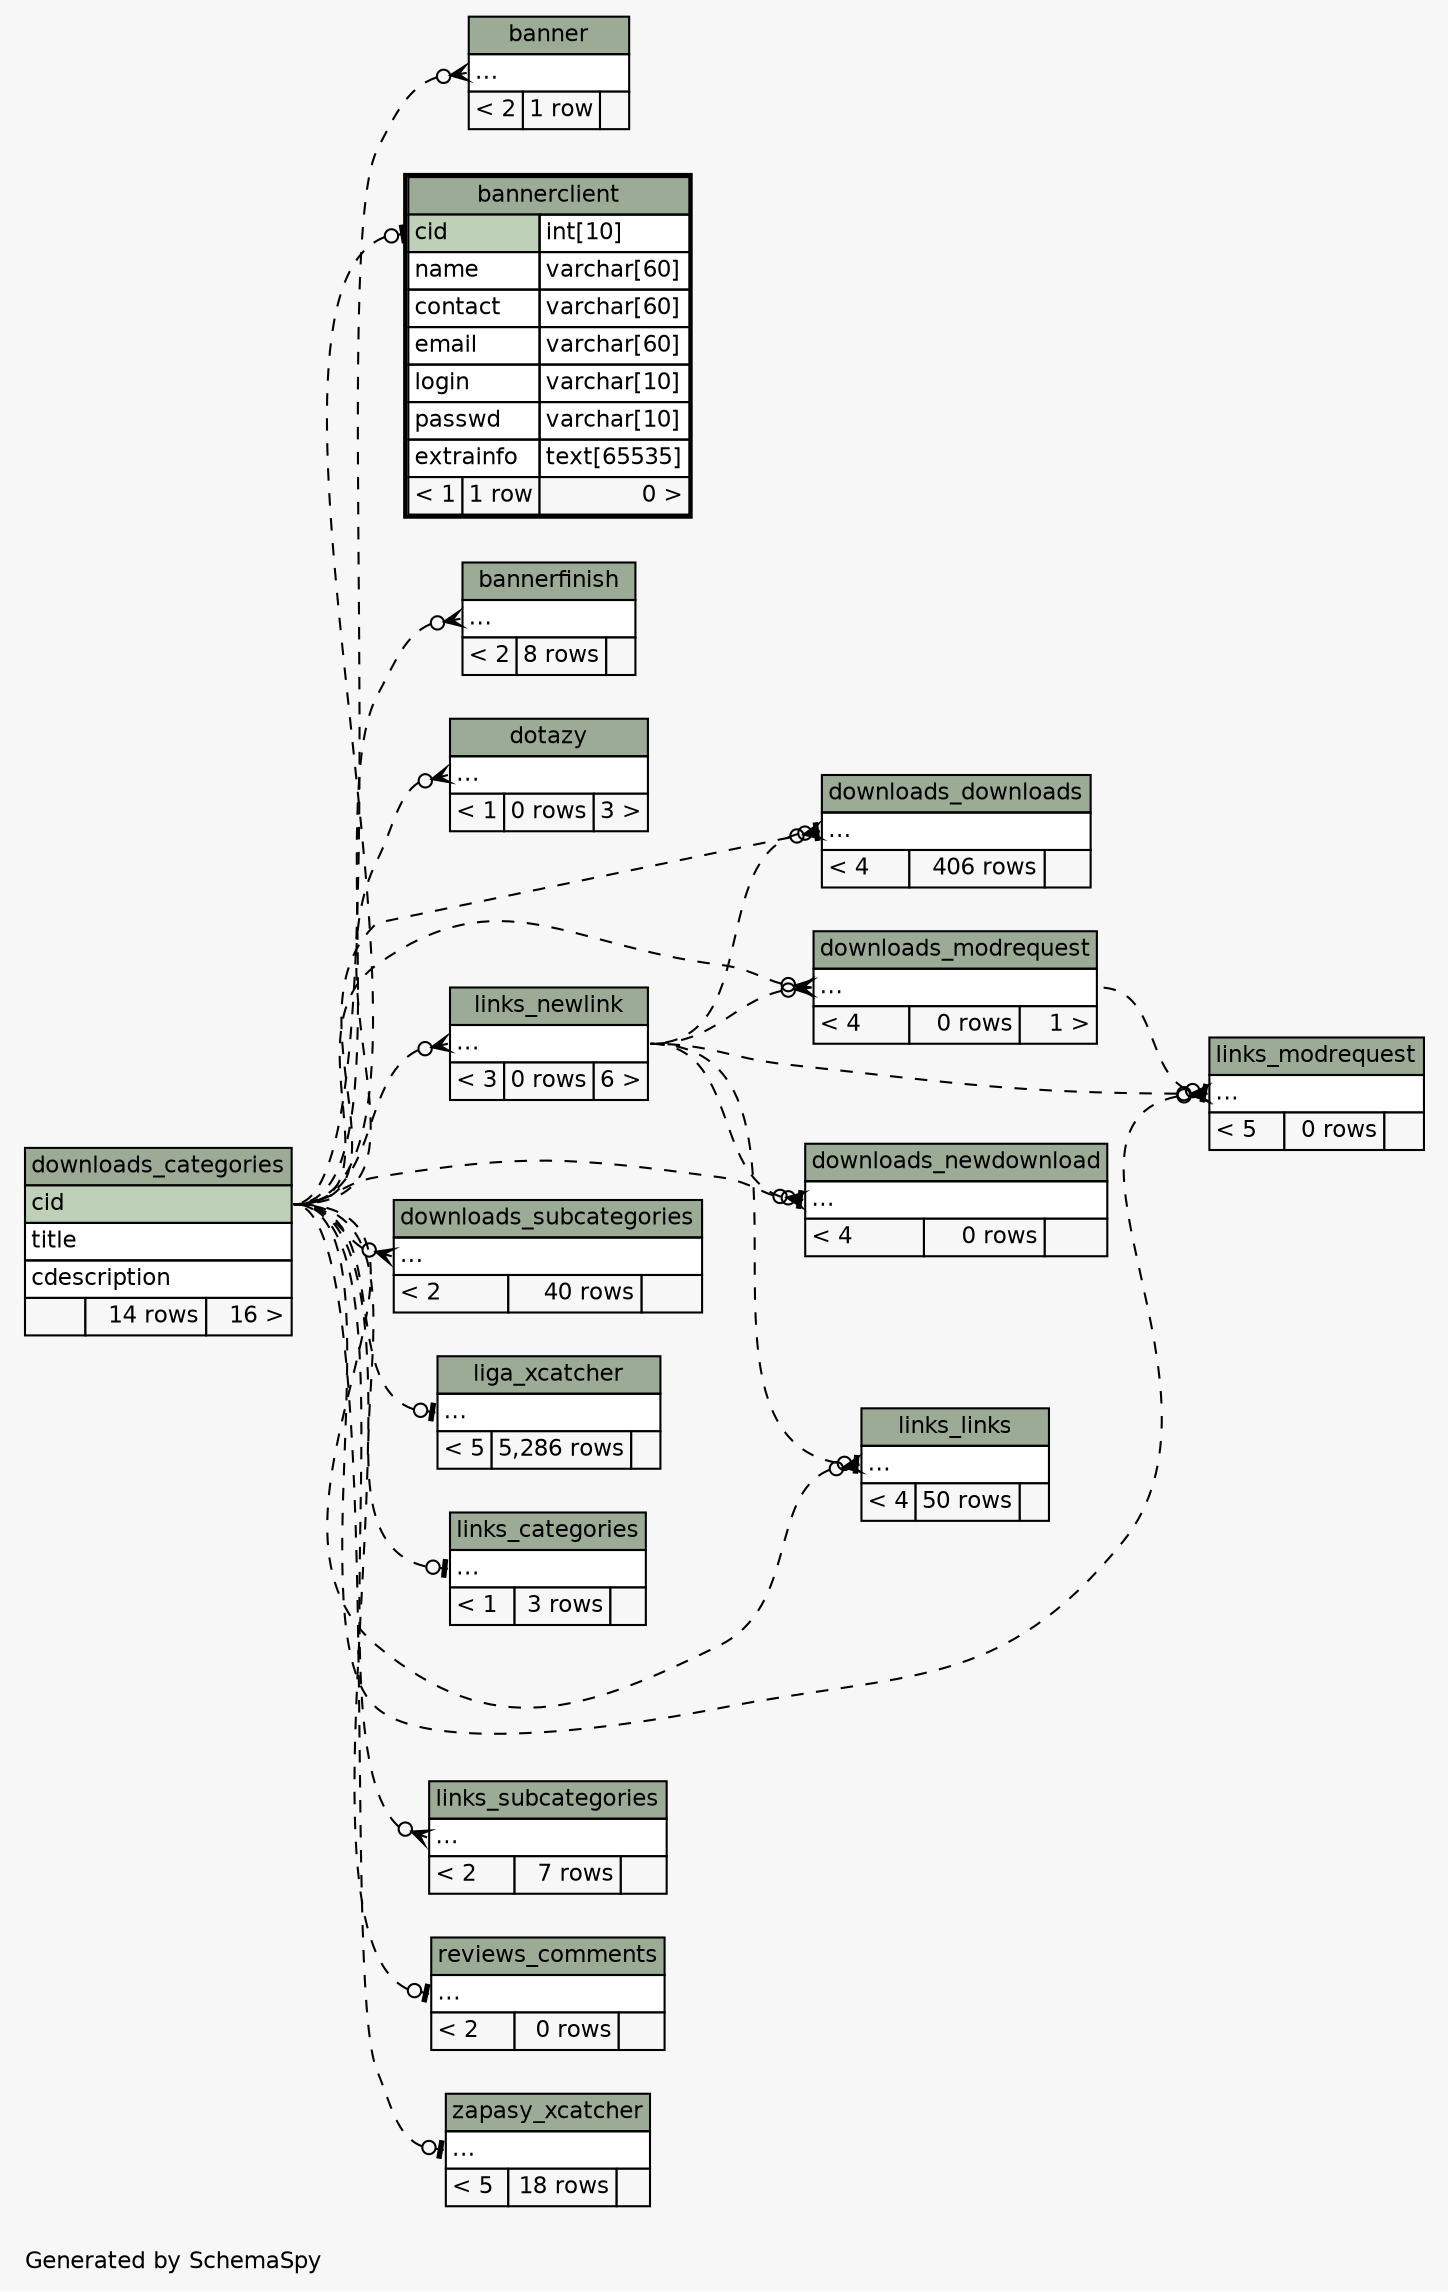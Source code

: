 // dot 2.38.0 on Mac OS X 10.9.4
// SchemaSpy rev 590
digraph "impliedTwoDegreesRelationshipsDiagram" {
  graph [
    rankdir="RL"
    bgcolor="#f7f7f7"
    label="\nGenerated by SchemaSpy"
    labeljust="l"
    nodesep="0.18"
    ranksep="0.46"
    fontname="Helvetica"
    fontsize="11"
  ];
  node [
    fontname="Helvetica"
    fontsize="11"
    shape="plaintext"
  ];
  edge [
    arrowsize="0.8"
  ];
  "banner":"elipses":w -> "downloads_categories":"cid":e [arrowhead=none dir=back arrowtail=crowodot style=dashed];
  "bannerclient":"cid":w -> "downloads_categories":"cid":e [arrowhead=none dir=back arrowtail=teeodot style=dashed];
  "bannerfinish":"elipses":w -> "downloads_categories":"cid":e [arrowhead=none dir=back arrowtail=crowodot style=dashed];
  "dotazy":"elipses":w -> "downloads_categories":"cid":e [arrowhead=none dir=back arrowtail=crowodot style=dashed];
  "downloads_downloads":"elipses":w -> "downloads_categories":"cid":e [arrowhead=none dir=back arrowtail=crowodot style=dashed];
  "downloads_downloads":"elipses":w -> "links_newlink":"elipses":e [arrowhead=none dir=back arrowtail=teeodot style=dashed];
  "downloads_modrequest":"elipses":w -> "downloads_categories":"cid":e [arrowhead=none dir=back arrowtail=crowodot style=dashed];
  "downloads_modrequest":"elipses":w -> "links_newlink":"elipses":e [arrowhead=none dir=back arrowtail=crowodot style=dashed];
  "downloads_newdownload":"elipses":w -> "downloads_categories":"cid":e [arrowhead=none dir=back arrowtail=crowodot style=dashed];
  "downloads_newdownload":"elipses":w -> "links_newlink":"elipses":e [arrowhead=none dir=back arrowtail=teeodot style=dashed];
  "downloads_subcategories":"elipses":w -> "downloads_categories":"cid":e [arrowhead=none dir=back arrowtail=crowodot style=dashed];
  "liga_xcatcher":"elipses":w -> "downloads_categories":"cid":e [arrowhead=none dir=back arrowtail=teeodot style=dashed];
  "links_categories":"elipses":w -> "downloads_categories":"cid":e [arrowhead=none dir=back arrowtail=teeodot style=dashed];
  "links_links":"elipses":w -> "downloads_categories":"cid":e [arrowhead=none dir=back arrowtail=crowodot style=dashed];
  "links_links":"elipses":w -> "links_newlink":"elipses":e [arrowhead=none dir=back arrowtail=teeodot style=dashed];
  "links_modrequest":"elipses":w -> "downloads_categories":"cid":e [arrowhead=none dir=back arrowtail=crowodot style=dashed];
  "links_modrequest":"elipses":w -> "links_newlink":"elipses":e [arrowhead=none dir=back arrowtail=crowodot style=dashed];
  "links_modrequest":"elipses":w -> "downloads_modrequest":"elipses":e [arrowhead=none dir=back arrowtail=teeodot style=dashed];
  "links_newlink":"elipses":w -> "downloads_categories":"cid":e [arrowhead=none dir=back arrowtail=crowodot style=dashed];
  "links_subcategories":"elipses":w -> "downloads_categories":"cid":e [arrowhead=none dir=back arrowtail=crowodot style=dashed];
  "reviews_comments":"elipses":w -> "downloads_categories":"cid":e [arrowhead=none dir=back arrowtail=teeodot style=dashed];
  "zapasy_xcatcher":"elipses":w -> "downloads_categories":"cid":e [arrowhead=none dir=back arrowtail=teeodot style=dashed];
  "banner" [
    label=<
    <TABLE BORDER="0" CELLBORDER="1" CELLSPACING="0" BGCOLOR="#ffffff">
      <TR><TD COLSPAN="3" BGCOLOR="#9bab96" ALIGN="CENTER">banner</TD></TR>
      <TR><TD PORT="elipses" COLSPAN="3" ALIGN="LEFT">...</TD></TR>
      <TR><TD ALIGN="LEFT" BGCOLOR="#f7f7f7">&lt; 2</TD><TD ALIGN="RIGHT" BGCOLOR="#f7f7f7">1 row</TD><TD ALIGN="RIGHT" BGCOLOR="#f7f7f7">  </TD></TR>
    </TABLE>>
    URL="banner.html"
    tooltip="banner"
  ];
  "bannerclient" [
    label=<
    <TABLE BORDER="2" CELLBORDER="1" CELLSPACING="0" BGCOLOR="#ffffff">
      <TR><TD COLSPAN="3" BGCOLOR="#9bab96" ALIGN="CENTER">bannerclient</TD></TR>
      <TR><TD PORT="cid" COLSPAN="2" BGCOLOR="#bed1b8" ALIGN="LEFT">cid</TD><TD PORT="cid.type" ALIGN="LEFT">int[10]</TD></TR>
      <TR><TD PORT="name" COLSPAN="2" ALIGN="LEFT">name</TD><TD PORT="name.type" ALIGN="LEFT">varchar[60]</TD></TR>
      <TR><TD PORT="contact" COLSPAN="2" ALIGN="LEFT">contact</TD><TD PORT="contact.type" ALIGN="LEFT">varchar[60]</TD></TR>
      <TR><TD PORT="email" COLSPAN="2" ALIGN="LEFT">email</TD><TD PORT="email.type" ALIGN="LEFT">varchar[60]</TD></TR>
      <TR><TD PORT="login" COLSPAN="2" ALIGN="LEFT">login</TD><TD PORT="login.type" ALIGN="LEFT">varchar[10]</TD></TR>
      <TR><TD PORT="passwd" COLSPAN="2" ALIGN="LEFT">passwd</TD><TD PORT="passwd.type" ALIGN="LEFT">varchar[10]</TD></TR>
      <TR><TD PORT="extrainfo" COLSPAN="2" ALIGN="LEFT">extrainfo</TD><TD PORT="extrainfo.type" ALIGN="LEFT">text[65535]</TD></TR>
      <TR><TD ALIGN="LEFT" BGCOLOR="#f7f7f7">&lt; 1</TD><TD ALIGN="RIGHT" BGCOLOR="#f7f7f7">1 row</TD><TD ALIGN="RIGHT" BGCOLOR="#f7f7f7">0 &gt;</TD></TR>
    </TABLE>>
    URL="bannerclient.html"
    tooltip="bannerclient"
  ];
  "bannerfinish" [
    label=<
    <TABLE BORDER="0" CELLBORDER="1" CELLSPACING="0" BGCOLOR="#ffffff">
      <TR><TD COLSPAN="3" BGCOLOR="#9bab96" ALIGN="CENTER">bannerfinish</TD></TR>
      <TR><TD PORT="elipses" COLSPAN="3" ALIGN="LEFT">...</TD></TR>
      <TR><TD ALIGN="LEFT" BGCOLOR="#f7f7f7">&lt; 2</TD><TD ALIGN="RIGHT" BGCOLOR="#f7f7f7">8 rows</TD><TD ALIGN="RIGHT" BGCOLOR="#f7f7f7">  </TD></TR>
    </TABLE>>
    URL="bannerfinish.html"
    tooltip="bannerfinish"
  ];
  "dotazy" [
    label=<
    <TABLE BORDER="0" CELLBORDER="1" CELLSPACING="0" BGCOLOR="#ffffff">
      <TR><TD COLSPAN="3" BGCOLOR="#9bab96" ALIGN="CENTER">dotazy</TD></TR>
      <TR><TD PORT="elipses" COLSPAN="3" ALIGN="LEFT">...</TD></TR>
      <TR><TD ALIGN="LEFT" BGCOLOR="#f7f7f7">&lt; 1</TD><TD ALIGN="RIGHT" BGCOLOR="#f7f7f7">0 rows</TD><TD ALIGN="RIGHT" BGCOLOR="#f7f7f7">3 &gt;</TD></TR>
    </TABLE>>
    URL="dotazy.html"
    tooltip="dotazy"
  ];
  "downloads_categories" [
    label=<
    <TABLE BORDER="0" CELLBORDER="1" CELLSPACING="0" BGCOLOR="#ffffff">
      <TR><TD COLSPAN="3" BGCOLOR="#9bab96" ALIGN="CENTER">downloads_categories</TD></TR>
      <TR><TD PORT="cid" COLSPAN="3" BGCOLOR="#bed1b8" ALIGN="LEFT">cid</TD></TR>
      <TR><TD PORT="title" COLSPAN="3" ALIGN="LEFT">title</TD></TR>
      <TR><TD PORT="cdescription" COLSPAN="3" ALIGN="LEFT">cdescription</TD></TR>
      <TR><TD ALIGN="LEFT" BGCOLOR="#f7f7f7">  </TD><TD ALIGN="RIGHT" BGCOLOR="#f7f7f7">14 rows</TD><TD ALIGN="RIGHT" BGCOLOR="#f7f7f7">16 &gt;</TD></TR>
    </TABLE>>
    URL="downloads_categories.html"
    tooltip="downloads_categories"
  ];
  "downloads_downloads" [
    label=<
    <TABLE BORDER="0" CELLBORDER="1" CELLSPACING="0" BGCOLOR="#ffffff">
      <TR><TD COLSPAN="3" BGCOLOR="#9bab96" ALIGN="CENTER">downloads_downloads</TD></TR>
      <TR><TD PORT="elipses" COLSPAN="3" ALIGN="LEFT">...</TD></TR>
      <TR><TD ALIGN="LEFT" BGCOLOR="#f7f7f7">&lt; 4</TD><TD ALIGN="RIGHT" BGCOLOR="#f7f7f7">406 rows</TD><TD ALIGN="RIGHT" BGCOLOR="#f7f7f7">  </TD></TR>
    </TABLE>>
    URL="downloads_downloads.html"
    tooltip="downloads_downloads"
  ];
  "downloads_modrequest" [
    label=<
    <TABLE BORDER="0" CELLBORDER="1" CELLSPACING="0" BGCOLOR="#ffffff">
      <TR><TD COLSPAN="3" BGCOLOR="#9bab96" ALIGN="CENTER">downloads_modrequest</TD></TR>
      <TR><TD PORT="elipses" COLSPAN="3" ALIGN="LEFT">...</TD></TR>
      <TR><TD ALIGN="LEFT" BGCOLOR="#f7f7f7">&lt; 4</TD><TD ALIGN="RIGHT" BGCOLOR="#f7f7f7">0 rows</TD><TD ALIGN="RIGHT" BGCOLOR="#f7f7f7">1 &gt;</TD></TR>
    </TABLE>>
    URL="downloads_modrequest.html"
    tooltip="downloads_modrequest"
  ];
  "downloads_newdownload" [
    label=<
    <TABLE BORDER="0" CELLBORDER="1" CELLSPACING="0" BGCOLOR="#ffffff">
      <TR><TD COLSPAN="3" BGCOLOR="#9bab96" ALIGN="CENTER">downloads_newdownload</TD></TR>
      <TR><TD PORT="elipses" COLSPAN="3" ALIGN="LEFT">...</TD></TR>
      <TR><TD ALIGN="LEFT" BGCOLOR="#f7f7f7">&lt; 4</TD><TD ALIGN="RIGHT" BGCOLOR="#f7f7f7">0 rows</TD><TD ALIGN="RIGHT" BGCOLOR="#f7f7f7">  </TD></TR>
    </TABLE>>
    URL="downloads_newdownload.html"
    tooltip="downloads_newdownload"
  ];
  "downloads_subcategories" [
    label=<
    <TABLE BORDER="0" CELLBORDER="1" CELLSPACING="0" BGCOLOR="#ffffff">
      <TR><TD COLSPAN="3" BGCOLOR="#9bab96" ALIGN="CENTER">downloads_subcategories</TD></TR>
      <TR><TD PORT="elipses" COLSPAN="3" ALIGN="LEFT">...</TD></TR>
      <TR><TD ALIGN="LEFT" BGCOLOR="#f7f7f7">&lt; 2</TD><TD ALIGN="RIGHT" BGCOLOR="#f7f7f7">40 rows</TD><TD ALIGN="RIGHT" BGCOLOR="#f7f7f7">  </TD></TR>
    </TABLE>>
    URL="downloads_subcategories.html"
    tooltip="downloads_subcategories"
  ];
  "liga_xcatcher" [
    label=<
    <TABLE BORDER="0" CELLBORDER="1" CELLSPACING="0" BGCOLOR="#ffffff">
      <TR><TD COLSPAN="3" BGCOLOR="#9bab96" ALIGN="CENTER">liga_xcatcher</TD></TR>
      <TR><TD PORT="elipses" COLSPAN="3" ALIGN="LEFT">...</TD></TR>
      <TR><TD ALIGN="LEFT" BGCOLOR="#f7f7f7">&lt; 5</TD><TD ALIGN="RIGHT" BGCOLOR="#f7f7f7">5,286 rows</TD><TD ALIGN="RIGHT" BGCOLOR="#f7f7f7">  </TD></TR>
    </TABLE>>
    URL="liga_xcatcher.html"
    tooltip="liga_xcatcher"
  ];
  "links_categories" [
    label=<
    <TABLE BORDER="0" CELLBORDER="1" CELLSPACING="0" BGCOLOR="#ffffff">
      <TR><TD COLSPAN="3" BGCOLOR="#9bab96" ALIGN="CENTER">links_categories</TD></TR>
      <TR><TD PORT="elipses" COLSPAN="3" ALIGN="LEFT">...</TD></TR>
      <TR><TD ALIGN="LEFT" BGCOLOR="#f7f7f7">&lt; 1</TD><TD ALIGN="RIGHT" BGCOLOR="#f7f7f7">3 rows</TD><TD ALIGN="RIGHT" BGCOLOR="#f7f7f7">  </TD></TR>
    </TABLE>>
    URL="links_categories.html"
    tooltip="links_categories"
  ];
  "links_links" [
    label=<
    <TABLE BORDER="0" CELLBORDER="1" CELLSPACING="0" BGCOLOR="#ffffff">
      <TR><TD COLSPAN="3" BGCOLOR="#9bab96" ALIGN="CENTER">links_links</TD></TR>
      <TR><TD PORT="elipses" COLSPAN="3" ALIGN="LEFT">...</TD></TR>
      <TR><TD ALIGN="LEFT" BGCOLOR="#f7f7f7">&lt; 4</TD><TD ALIGN="RIGHT" BGCOLOR="#f7f7f7">50 rows</TD><TD ALIGN="RIGHT" BGCOLOR="#f7f7f7">  </TD></TR>
    </TABLE>>
    URL="links_links.html"
    tooltip="links_links"
  ];
  "links_modrequest" [
    label=<
    <TABLE BORDER="0" CELLBORDER="1" CELLSPACING="0" BGCOLOR="#ffffff">
      <TR><TD COLSPAN="3" BGCOLOR="#9bab96" ALIGN="CENTER">links_modrequest</TD></TR>
      <TR><TD PORT="elipses" COLSPAN="3" ALIGN="LEFT">...</TD></TR>
      <TR><TD ALIGN="LEFT" BGCOLOR="#f7f7f7">&lt; 5</TD><TD ALIGN="RIGHT" BGCOLOR="#f7f7f7">0 rows</TD><TD ALIGN="RIGHT" BGCOLOR="#f7f7f7">  </TD></TR>
    </TABLE>>
    URL="links_modrequest.html"
    tooltip="links_modrequest"
  ];
  "links_newlink" [
    label=<
    <TABLE BORDER="0" CELLBORDER="1" CELLSPACING="0" BGCOLOR="#ffffff">
      <TR><TD COLSPAN="3" BGCOLOR="#9bab96" ALIGN="CENTER">links_newlink</TD></TR>
      <TR><TD PORT="elipses" COLSPAN="3" ALIGN="LEFT">...</TD></TR>
      <TR><TD ALIGN="LEFT" BGCOLOR="#f7f7f7">&lt; 3</TD><TD ALIGN="RIGHT" BGCOLOR="#f7f7f7">0 rows</TD><TD ALIGN="RIGHT" BGCOLOR="#f7f7f7">6 &gt;</TD></TR>
    </TABLE>>
    URL="links_newlink.html"
    tooltip="links_newlink"
  ];
  "links_subcategories" [
    label=<
    <TABLE BORDER="0" CELLBORDER="1" CELLSPACING="0" BGCOLOR="#ffffff">
      <TR><TD COLSPAN="3" BGCOLOR="#9bab96" ALIGN="CENTER">links_subcategories</TD></TR>
      <TR><TD PORT="elipses" COLSPAN="3" ALIGN="LEFT">...</TD></TR>
      <TR><TD ALIGN="LEFT" BGCOLOR="#f7f7f7">&lt; 2</TD><TD ALIGN="RIGHT" BGCOLOR="#f7f7f7">7 rows</TD><TD ALIGN="RIGHT" BGCOLOR="#f7f7f7">  </TD></TR>
    </TABLE>>
    URL="links_subcategories.html"
    tooltip="links_subcategories"
  ];
  "reviews_comments" [
    label=<
    <TABLE BORDER="0" CELLBORDER="1" CELLSPACING="0" BGCOLOR="#ffffff">
      <TR><TD COLSPAN="3" BGCOLOR="#9bab96" ALIGN="CENTER">reviews_comments</TD></TR>
      <TR><TD PORT="elipses" COLSPAN="3" ALIGN="LEFT">...</TD></TR>
      <TR><TD ALIGN="LEFT" BGCOLOR="#f7f7f7">&lt; 2</TD><TD ALIGN="RIGHT" BGCOLOR="#f7f7f7">0 rows</TD><TD ALIGN="RIGHT" BGCOLOR="#f7f7f7">  </TD></TR>
    </TABLE>>
    URL="reviews_comments.html"
    tooltip="reviews_comments"
  ];
  "zapasy_xcatcher" [
    label=<
    <TABLE BORDER="0" CELLBORDER="1" CELLSPACING="0" BGCOLOR="#ffffff">
      <TR><TD COLSPAN="3" BGCOLOR="#9bab96" ALIGN="CENTER">zapasy_xcatcher</TD></TR>
      <TR><TD PORT="elipses" COLSPAN="3" ALIGN="LEFT">...</TD></TR>
      <TR><TD ALIGN="LEFT" BGCOLOR="#f7f7f7">&lt; 5</TD><TD ALIGN="RIGHT" BGCOLOR="#f7f7f7">18 rows</TD><TD ALIGN="RIGHT" BGCOLOR="#f7f7f7">  </TD></TR>
    </TABLE>>
    URL="zapasy_xcatcher.html"
    tooltip="zapasy_xcatcher"
  ];
}
